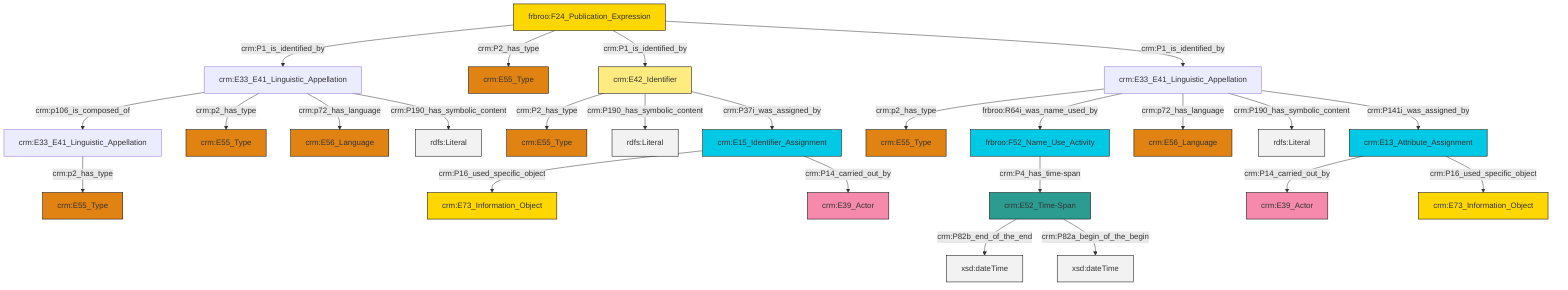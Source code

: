 graph TD
classDef Literal fill:#f2f2f2,stroke:#000000;
classDef CRM_Entity fill:#FFFFFF,stroke:#000000;
classDef Temporal_Entity fill:#00C9E6, stroke:#000000;
classDef Type fill:#E18312, stroke:#000000;
classDef Time-Span fill:#2C9C91, stroke:#000000;
classDef Appellation fill:#FFEB7F, stroke:#000000;
classDef Place fill:#008836, stroke:#000000;
classDef Persistent_Item fill:#B266B2, stroke:#000000;
classDef Conceptual_Object fill:#FFD700, stroke:#000000;
classDef Physical_Thing fill:#D2B48C, stroke:#000000;
classDef Actor fill:#f58aad, stroke:#000000;
classDef PC_Classes fill:#4ce600, stroke:#000000;
classDef Multi fill:#cccccc,stroke:#000000;

2["crm:E33_E41_Linguistic_Appellation"]:::Default -->|crm:p106_is_composed_of| 3["crm:E33_E41_Linguistic_Appellation"]:::Default
4["crm:E52_Time-Span"]:::Time-Span -->|crm:P82b_end_of_the_end| 6[xsd:dateTime]:::Literal
2["crm:E33_E41_Linguistic_Appellation"]:::Default -->|crm:p2_has_type| 7["crm:E55_Type"]:::Type
11["frbroo:F24_Publication_Expression"]:::Conceptual_Object -->|crm:P1_is_identified_by| 2["crm:E33_E41_Linguistic_Appellation"]:::Default
12["crm:E15_Identifier_Assignment"]:::Temporal_Entity -->|crm:P16_used_specific_object| 13["crm:E73_Information_Object"]:::Conceptual_Object
16["crm:E42_Identifier"]:::Appellation -->|crm:P2_has_type| 0["crm:E55_Type"]:::Type
11["frbroo:F24_Publication_Expression"]:::Conceptual_Object -->|crm:P2_has_type| 17["crm:E55_Type"]:::Type
4["crm:E52_Time-Span"]:::Time-Span -->|crm:P82a_begin_of_the_begin| 19[xsd:dateTime]:::Literal
21["crm:E33_E41_Linguistic_Appellation"]:::Default -->|crm:p2_has_type| 22["crm:E55_Type"]:::Type
28["frbroo:F52_Name_Use_Activity"]:::Temporal_Entity -->|crm:P4_has_time-span| 4["crm:E52_Time-Span"]:::Time-Span
21["crm:E33_E41_Linguistic_Appellation"]:::Default -->|frbroo:R64i_was_name_used_by| 28["frbroo:F52_Name_Use_Activity"]:::Temporal_Entity
16["crm:E42_Identifier"]:::Appellation -->|crm:P190_has_symbolic_content| 30[rdfs:Literal]:::Literal
2["crm:E33_E41_Linguistic_Appellation"]:::Default -->|crm:p72_has_language| 25["crm:E56_Language"]:::Type
21["crm:E33_E41_Linguistic_Appellation"]:::Default -->|crm:p72_has_language| 34["crm:E56_Language"]:::Type
16["crm:E42_Identifier"]:::Appellation -->|crm:P37i_was_assigned_by| 12["crm:E15_Identifier_Assignment"]:::Temporal_Entity
3["crm:E33_E41_Linguistic_Appellation"]:::Default -->|crm:p2_has_type| 31["crm:E55_Type"]:::Type
23["crm:E13_Attribute_Assignment"]:::Temporal_Entity -->|crm:P14_carried_out_by| 14["crm:E39_Actor"]:::Actor
23["crm:E13_Attribute_Assignment"]:::Temporal_Entity -->|crm:P16_used_specific_object| 8["crm:E73_Information_Object"]:::Conceptual_Object
12["crm:E15_Identifier_Assignment"]:::Temporal_Entity -->|crm:P14_carried_out_by| 36["crm:E39_Actor"]:::Actor
21["crm:E33_E41_Linguistic_Appellation"]:::Default -->|crm:P190_has_symbolic_content| 43[rdfs:Literal]:::Literal
11["frbroo:F24_Publication_Expression"]:::Conceptual_Object -->|crm:P1_is_identified_by| 16["crm:E42_Identifier"]:::Appellation
11["frbroo:F24_Publication_Expression"]:::Conceptual_Object -->|crm:P1_is_identified_by| 21["crm:E33_E41_Linguistic_Appellation"]:::Default
2["crm:E33_E41_Linguistic_Appellation"]:::Default -->|crm:P190_has_symbolic_content| 44[rdfs:Literal]:::Literal
21["crm:E33_E41_Linguistic_Appellation"]:::Default -->|crm:P141i_was_assigned_by| 23["crm:E13_Attribute_Assignment"]:::Temporal_Entity